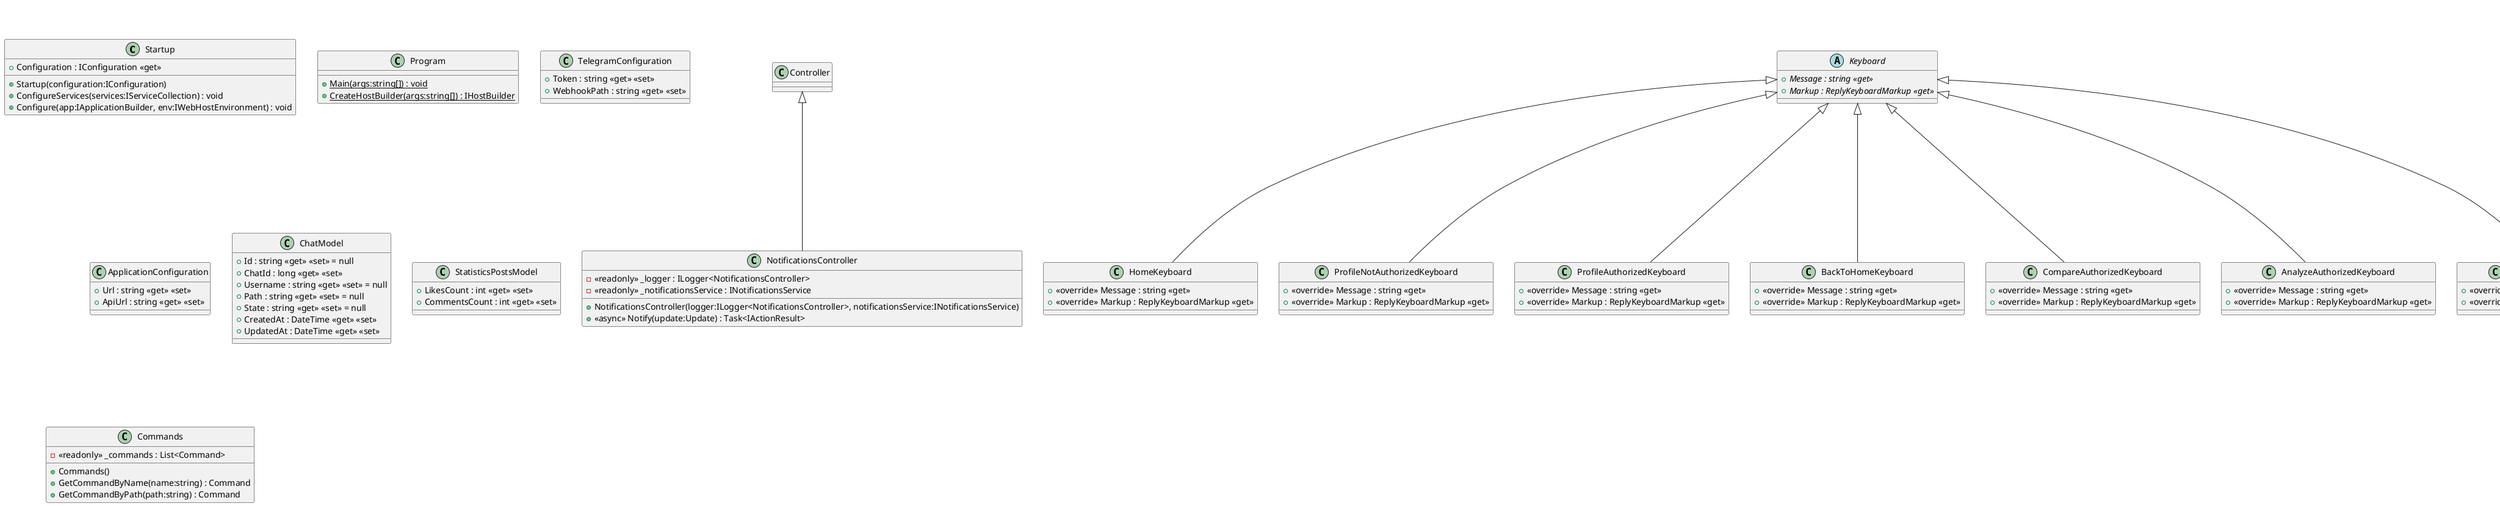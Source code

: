 @startuml
class Startup {
    + Startup(configuration:IConfiguration)
    + Configuration : IConfiguration <<get>>
    + ConfigureServices(services:IServiceCollection) : void
    + Configure(app:IApplicationBuilder, env:IWebHostEnvironment) : void
}
class Program {
    + {static} Main(args:string[]) : void
    + {static} CreateHostBuilder(args:string[]) : IHostBuilder
}
class NotificationsController {
    - <<readonly>> _logger : ILogger<NotificationsController>
    - <<readonly>> _notificationsService : INotificationsService
    + NotificationsController(logger:ILogger<NotificationsController>, notificationsService:INotificationsService)
    + <<async>> Notify(update:Update) : Task<IActionResult>
}
Controller <|-- NotificationsController
class TelegramConfiguration {
    + Token : string <<get>> <<set>>
    + WebhookPath : string <<get>> <<set>>
}
class ApplicationConfiguration {
    + Url : string <<get>> <<set>>
    + ApiUrl : string <<get>> <<set>>
}
class HomeKeyboard {
    + <<override>> Message : string <<get>>
    + <<override>> Markup : ReplyKeyboardMarkup <<get>>
}
Keyboard <|-- HomeKeyboard
class ProfileNotAuthorizedKeyboard {
    + <<override>> Message : string <<get>>
    + <<override>> Markup : ReplyKeyboardMarkup <<get>>
}
Keyboard <|-- ProfileNotAuthorizedKeyboard
class ProfileAuthorizedKeyboard {
    + <<override>> Message : string <<get>>
    + <<override>> Markup : ReplyKeyboardMarkup <<get>>
}
Keyboard <|-- ProfileAuthorizedKeyboard
abstract class Keyboard {
    + {abstract} Message : string <<get>>
    + {abstract} Markup : ReplyKeyboardMarkup <<get>>
}
class BackToHomeKeyboard {
    + <<override>> Message : string <<get>>
    + <<override>> Markup : ReplyKeyboardMarkup <<get>>
}
Keyboard <|-- BackToHomeKeyboard
class CompareAuthorizedKeyboard {
    + <<override>> Message : string <<get>>
    + <<override>> Markup : ReplyKeyboardMarkup <<get>>
}
Keyboard <|-- CompareAuthorizedKeyboard
class AnalyzeAuthorizedKeyboard {
    + <<override>> Message : string <<get>>
    + <<override>> Markup : ReplyKeyboardMarkup <<get>>
}
Keyboard <|-- AnalyzeAuthorizedKeyboard
class ProfileUsernameDeleteKeyboard {
    + <<override>> Message : string <<get>>
    + <<override>> Markup : ReplyKeyboardMarkup <<get>>
}
Keyboard <|-- ProfileUsernameDeleteKeyboard
class ExtendedStatisticModel {
    + TotalLikes : int <<get>> <<set>>
    + MinLikes : int <<get>> <<set>>
    + MaxLikes : int <<get>> <<set>>
    + TotalComments : int <<get>> <<set>>
    + MinComments : int <<get>> <<set>>
    + MaxComments : int <<get>> <<set>>
}
StatisticModel <|-- ExtendedStatisticModel
class ChatModel {
    + Id : string <<get>> <<set>> = null
    + ChatId : long <<get>> <<set>>
    + Username : string <<get>> <<set>> = null
    + Path : string <<get>> <<set>> = null
    + State : string <<get>> <<set>> = null
    + CreatedAt : DateTime <<get>> <<set>>
    + UpdatedAt : DateTime <<get>> <<set>>
}
class StatisticModel {
    + Id : string <<get>> <<set>> = null
    + Username : string <<get>> <<set>> = null
    + AvatarUrl : string <<get>> <<set>>
    + PostsCount : int <<get>> <<set>>
    + FollowedBy : int <<get>> <<set>>
    + Follows : int <<get>> <<set>>
    + Posts : List<StatisticsPostsModel> <<get>> <<set>>
    + CreatedAt : DateTime <<get>> <<set>>
    + UpdatedAt : DateTime <<get>> <<set>>
}
class StatisticsPostsModel {
    + LikesCount : int <<get>> <<set>>
    + CommentsCount : int <<get>> <<set>>
}
class HomeCommand {
    + <<override>> Name : string <<get>>
    + <<override>> Path : string <<get>>
    + <<override>> <<async>> Init(update:Update, notificationsService:INotificationsService) : Task
    + <<override>> <<async>> Execute(update:Update, notificationsService:INotificationsService) : Task
}
Command <|-- HomeCommand
class ProfileUpdateUsernameCommand {
    + <<override>> Name : string <<get>>
    + <<override>> Path : string <<get>>
    + <<override>> <<async>> Init(update:Update, notificationsService:INotificationsService) : Task
    + <<override>> <<async>> Execute(update:Update, notificationsService:INotificationsService) : Task
}
Command <|-- ProfileUpdateUsernameCommand
class ProfileDeleteUsernameCommand {
    + <<override>> Name : string <<get>>
    + <<override>> Path : string <<get>>
    + <<override>> <<async>> Init(update:Update, notificationsService:INotificationsService) : Task
    + <<override>> <<async>> Execute(update:Update, notificationsService:INotificationsService) : Task
}
Command <|-- ProfileDeleteUsernameCommand
class CompareProfilesCommand {
    + <<override>> Name : string <<get>>
    + <<override>> Path : string <<get>>
    + <<override>> <<async>> Init(update:Update, notificationsService:INotificationsService) : Task
    + <<override>> <<async>> Execute(update:Update, notificationsService:INotificationsService) : Task
}
Command <|-- CompareProfilesCommand
class ProfileCommand {
    + <<override>> Name : string <<get>>
    + <<override>> Path : string <<get>>
    + <<override>> <<async>> Init(update:Update, notificationsService:INotificationsService) : Task
    + <<override>> <<async>> Execute(update:Update, notificationsService:INotificationsService) : Task
}
Command <|-- ProfileCommand
abstract class Command {
    + {abstract} Name : string <<get>>
    + {abstract} Path : string <<get>>
    + {abstract} Init(update:Update, notificationsService:INotificationsService) : Task
    + {abstract} Execute(update:Update, notificationsService:INotificationsService) : Task
    + <<async>> CheckBeforeHandle(update:Update, notificationsService:INotificationsService) : Task
    + <<async>> Error(update:Update, notificationsService:INotificationsService) : Task
    + NameEquals(name:string) : bool
    + PathEquals(path:string) : bool
}
class Commands {
    - <<readonly>> _commands : List<Command>
    + Commands()
    + GetCommandByName(name:string) : Command
    + GetCommandByPath(path:string) : Command
}
class ProfileAddUsernameCommand {
    + <<override>> Name : string <<get>>
    + <<override>> Path : string <<get>>
    + <<override>> <<async>> Init(update:Update, notificationsService:INotificationsService) : Task
    + <<override>> <<async>> Execute(update:Update, notificationsService:INotificationsService) : Task
}
Command <|-- ProfileAddUsernameCommand
class ProfileAnalyzeMyProfileCommand {
    + <<override>> Name : string <<get>>
    + <<override>> Path : string <<get>>
    + <<override>> <<async>> Init(update:Update, notificationsService:INotificationsService) : Task
    + <<override>> <<async>> Execute(update:Update, notificationsService:INotificationsService) : Task
}
Command <|-- ProfileAnalyzeMyProfileCommand
class AnalyzeProfileCommand {
    + <<override>> Name : string <<get>>
    + <<override>> Path : string <<get>>
    + <<override>> <<async>> Init(update:Update, notificationsService:INotificationsService) : Task
    + <<override>> <<async>> Execute(update:Update, notificationsService:INotificationsService) : Task
}
Command <|-- AnalyzeProfileCommand
interface IChatService {
    + ReadOrCreateAsync(chatId:long) : Task<ChatModel>
    + UpdatePathAsync(chatId:long, path:string) : Task<ChatModel>
    + UpdateUsernameAsync(chatId:long, username:string) : Task<ChatModel>
    + UpdateStateAsync(chatId:long, state:string) : Task<ChatModel>
    + CreateAsync(chatId:long, username:string, path:string, state:string) : Task<ChatModel>
    + ReadAsync(chatId:long) : Task<ChatModel>
    + UpdateAsync(chatId:long, username:string, path:string, state:string) : Task<ChatModel>
    + DeleteAsync(chatId:long) : Task
}
class ChatService {
    - <<readonly>> _logger : ILogger<ChatService>
    - <<readonly>> _applicationConfig : ApplicationConfiguration
    + ChatService(logger:ILogger<ChatService>, applicationConfig:IOptions<ApplicationConfiguration>)
    + <<async>> ReadOrCreateAsync(chatId:long) : Task<ChatModel>
    + <<async>> UpdatePathAsync(chatId:long, path:string) : Task<ChatModel>
    + <<async>> UpdateUsernameAsync(chatId:long, username:string) : Task<ChatModel>
    + <<async>> UpdateStateAsync(chatId:long, state:string) : Task<ChatModel>
    + <<async>> CreateAsync(chatId:long, username:string, path:string, state:string) : Task<ChatModel>
    + <<async>> ReadAsync(chatId:long) : Task<ChatModel>
    + <<async>> UpdateAsync(chatId:long, username:string, path:string, state:string) : Task<ChatModel>
    + <<async>> DeleteAsync(chatId:long) : Task
}
IChatService <|-- ChatService
interface ITelegramService {
    + SetWebhookAsync() : Task
    + SendTextMessageAsync(id:long, text:string, parseMode:ParseMode) : Task<Message>
    + SendReplyKeyboardAsync(id:long, text:string, replyKeyboard:ReplyKeyboardMarkup, parseMode:ParseMode) : Task<Message>
    + StartTypingAsync(id:long) : Task
}
class TelegramService {
    - <<readonly>> _telegramConfig : TelegramConfiguration
    - <<readonly>> _applicationConfig : ApplicationConfiguration
    - <<readonly>> _client : TelegramBotClient
    + TelegramService(telegramConfig:IOptions<TelegramConfiguration>, applicationConfig:IOptions<ApplicationConfiguration>)
    + <<async>> SetWebhookAsync() : Task
    + <<async>> SendTextMessageAsync(id:long, text:string, parseMode:ParseMode) : Task<Message>
    + <<async>> SendReplyKeyboardAsync(id:long, text:string, replyKeyboard:ReplyKeyboardMarkup, parseMode:ParseMode) : Task<Message>
    + <<async>> StartTypingAsync(id:long) : Task
}
ITelegramService <|-- TelegramService
class StatisticService {
    - <<readonly>> _logger : ILogger<StatisticService>
    - <<readonly>> _applicationConfig : ApplicationConfiguration
    + StatisticService(logger:ILogger<StatisticService>, applicationConfig:IOptions<ApplicationConfiguration>)
    + <<async>> ReadAsync(username1:string, username2:string?) : Task<List<StatisticModel>>
    + CalculateStatistic(statistics:List<StatisticModel>) : List<ExtendedStatisticModel>
}
IStatisticService <|-- StatisticService
interface IStatisticService {
    + ReadAsync(username1:string, username2:string?) : Task<List<StatisticModel>>
    + CalculateStatistic(statistics:List<StatisticModel>) : List<ExtendedStatisticModel>
}
interface INotificationsService {
    + Commands : Commands <<get>>
    + HandleNotification(update:Update) : Task
    + HandleCommand(update:Update) : Task
    + InitCommandOrInitDefault(command:Command, update:Update) : Task
    + ExecuteCommandOrInitDefault(command:Command, update:Update) : Task
    + InitDefault(update:Update) : Task
    + GetLogger() : ILogger<INotificationsService>
    + GetTelegramService() : ITelegramService
    + GetChatService() : IChatService
    + GetStatisticService() : IStatisticService
}
class NotificationsService {
    + Commands : Commands <<get>>
    - <<readonly>> _logger : ILogger<NotificationsService>
    - <<readonly>> _telegramService : ITelegramService
    - <<readonly>> _chatService : IChatService
    - <<readonly>> _statisticService : IStatisticService
    + NotificationsService(logger:ILogger<NotificationsService>, telegramService:ITelegramService, chatService:IChatService, statisticService:IStatisticService)
    + <<async>> HandleNotification(update:Update) : Task
    + <<async>> HandleCommand(update:Update) : Task
    + <<async>> InitCommandOrInitDefault(command:Command, update:Update) : Task
    + <<async>> ExecuteCommandOrInitDefault(command:Command, update:Update) : Task
    + <<async>> InitDefault(update:Update) : Task
    + GetLogger() : ILogger<INotificationsService>
    + GetTelegramService() : ITelegramService
    + GetChatService() : IChatService
    + GetStatisticService() : IStatisticService
}
INotificationsService <|-- NotificationsService
@enduml
